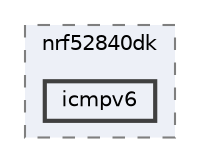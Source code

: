 digraph "/home/mj/Desktop/IoT-Chat-Digitalization/saul/bin/nrf52840dk/icmpv6"
{
 // LATEX_PDF_SIZE
  bgcolor="transparent";
  edge [fontname=Helvetica,fontsize=10,labelfontname=Helvetica,labelfontsize=10];
  node [fontname=Helvetica,fontsize=10,shape=box,height=0.2,width=0.4];
  compound=true
  subgraph clusterdir_74b0b304e835b468d5f688d480ac56cc {
    graph [ bgcolor="#edf0f7", pencolor="grey50", label="nrf52840dk", fontname=Helvetica,fontsize=10 style="filled,dashed", URL="dir_74b0b304e835b468d5f688d480ac56cc.html",tooltip=""]
  dir_20bd0465aa4445ae8194a28f96c97ca2 [label="icmpv6", fillcolor="#edf0f7", color="grey25", style="filled,bold", URL="dir_20bd0465aa4445ae8194a28f96c97ca2.html",tooltip=""];
  }
}
